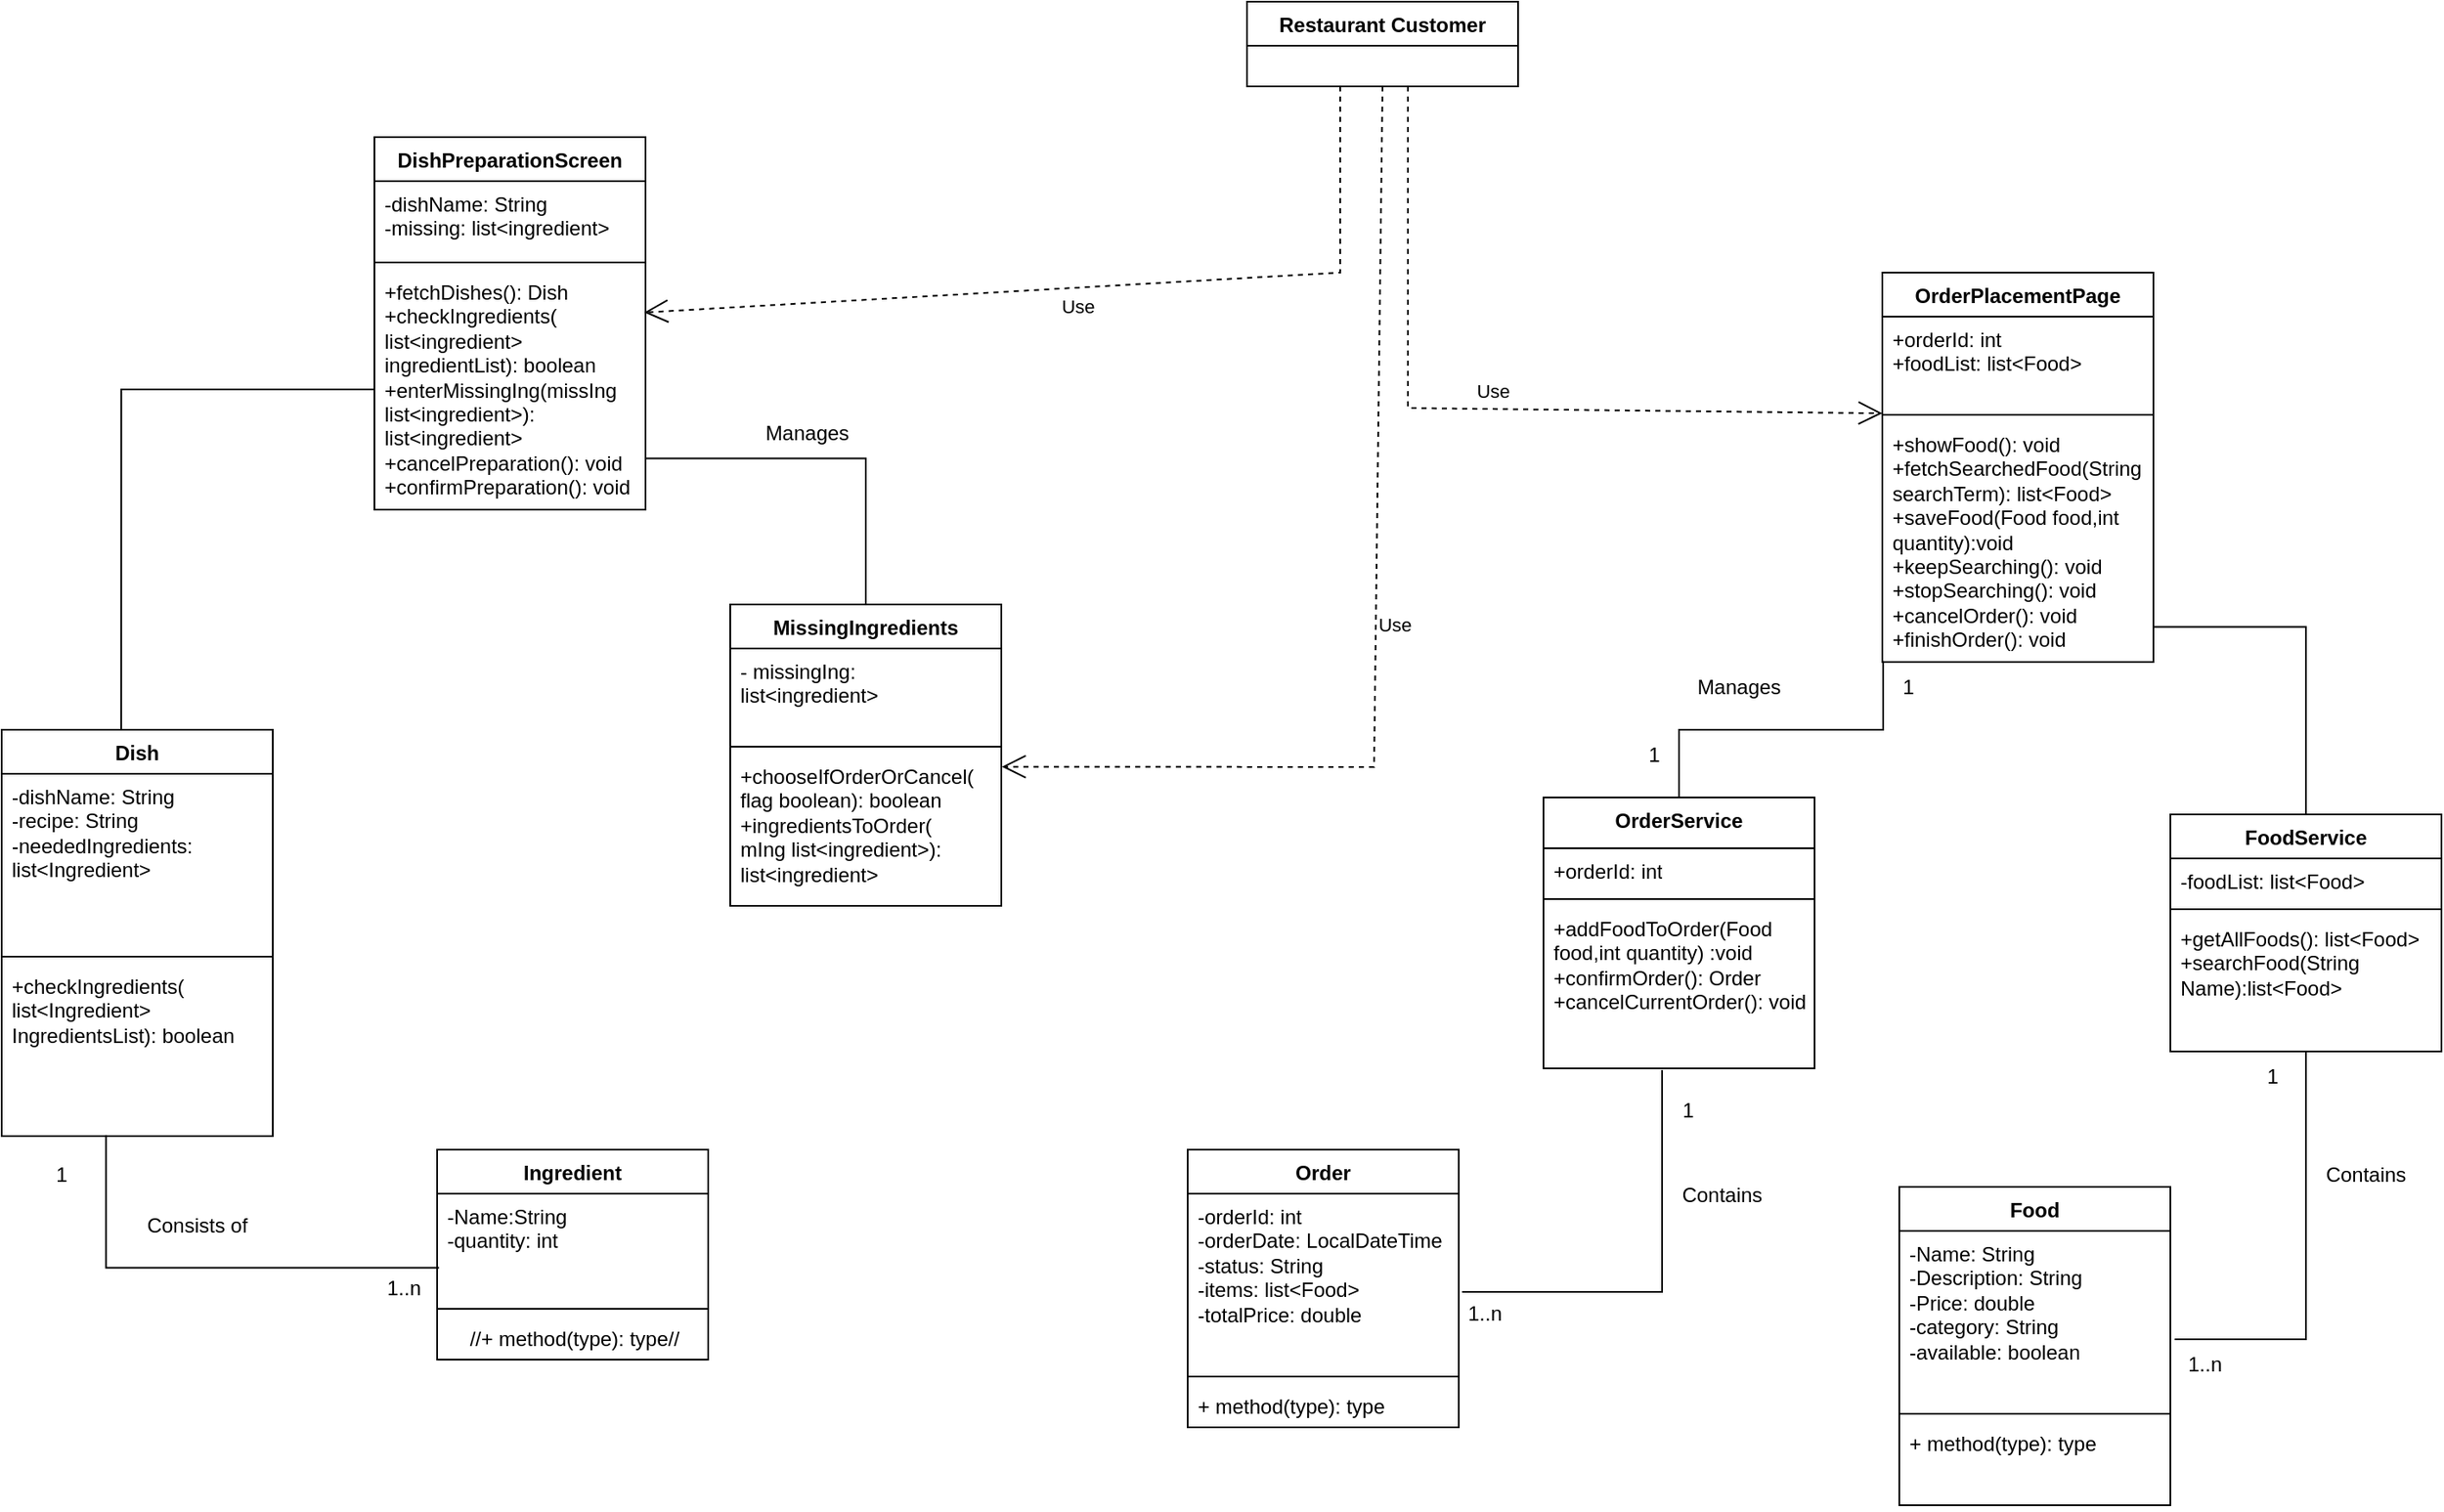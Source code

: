 <mxfile version="26.2.15">
  <diagram name="Σελίδα-1" id="VbvC_hYN4VeRJr1SmG8f">
    <mxGraphModel dx="3156" dy="2394" grid="1" gridSize="10" guides="1" tooltips="1" connect="1" arrows="1" fold="1" page="1" pageScale="1" pageWidth="827" pageHeight="1169" math="0" shadow="0">
      <root>
        <mxCell id="0" />
        <mxCell id="1" parent="0" />
        <mxCell id="A1f5qZkB9SCuruUHtYql-1" value="OrderPlacementPage" style="swimlane;fontStyle=1;align=center;verticalAlign=top;childLayout=stackLayout;horizontal=1;startSize=26;horizontalStack=0;resizeParent=1;resizeParentMax=0;resizeLast=0;collapsible=1;marginBottom=0;whiteSpace=wrap;html=1;" parent="1" vertex="1">
          <mxGeometry x="360" y="-160" width="160" height="230" as="geometry" />
        </mxCell>
        <mxCell id="A1f5qZkB9SCuruUHtYql-2" value="+orderId: int&lt;div&gt;+foodList: list&amp;lt;Food&amp;gt;&lt;/div&gt;" style="text;strokeColor=none;fillColor=none;align=left;verticalAlign=top;spacingLeft=4;spacingRight=4;overflow=hidden;rotatable=0;points=[[0,0.5],[1,0.5]];portConstraint=eastwest;whiteSpace=wrap;html=1;" parent="A1f5qZkB9SCuruUHtYql-1" vertex="1">
          <mxGeometry y="26" width="160" height="54" as="geometry" />
        </mxCell>
        <mxCell id="A1f5qZkB9SCuruUHtYql-3" value="" style="line;strokeWidth=1;fillColor=none;align=left;verticalAlign=middle;spacingTop=-1;spacingLeft=3;spacingRight=3;rotatable=0;labelPosition=right;points=[];portConstraint=eastwest;strokeColor=inherit;" parent="A1f5qZkB9SCuruUHtYql-1" vertex="1">
          <mxGeometry y="80" width="160" height="8" as="geometry" />
        </mxCell>
        <mxCell id="A1f5qZkB9SCuruUHtYql-4" value="+showFood(): void&lt;div&gt;+fetchSearchedFood(String searchTerm): list&amp;lt;Food&amp;gt;&lt;/div&gt;&lt;div&gt;+saveFood(Food food,int quantity):void&lt;/div&gt;&lt;div&gt;+keepSearching(): void&lt;/div&gt;&lt;div&gt;+stopSearching(): void&lt;/div&gt;&lt;div&gt;+cancelOrder(): void&lt;/div&gt;&lt;div&gt;+finishOrder(): void&lt;/div&gt;" style="text;strokeColor=none;fillColor=none;align=left;verticalAlign=top;spacingLeft=4;spacingRight=4;overflow=hidden;rotatable=0;points=[[0,0.5],[1,0.5]];portConstraint=eastwest;whiteSpace=wrap;html=1;" parent="A1f5qZkB9SCuruUHtYql-1" vertex="1">
          <mxGeometry y="88" width="160" height="142" as="geometry" />
        </mxCell>
        <mxCell id="A1f5qZkB9SCuruUHtYql-5" value="FoodService" style="swimlane;fontStyle=1;align=center;verticalAlign=top;childLayout=stackLayout;horizontal=1;startSize=26;horizontalStack=0;resizeParent=1;resizeParentMax=0;resizeLast=0;collapsible=1;marginBottom=0;whiteSpace=wrap;html=1;" parent="1" vertex="1">
          <mxGeometry x="530" y="160" width="160" height="140" as="geometry" />
        </mxCell>
        <mxCell id="A1f5qZkB9SCuruUHtYql-6" value="-foodList: list&amp;lt;Food&amp;gt;" style="text;strokeColor=none;fillColor=none;align=left;verticalAlign=top;spacingLeft=4;spacingRight=4;overflow=hidden;rotatable=0;points=[[0,0.5],[1,0.5]];portConstraint=eastwest;whiteSpace=wrap;html=1;" parent="A1f5qZkB9SCuruUHtYql-5" vertex="1">
          <mxGeometry y="26" width="160" height="26" as="geometry" />
        </mxCell>
        <mxCell id="A1f5qZkB9SCuruUHtYql-7" value="" style="line;strokeWidth=1;fillColor=none;align=left;verticalAlign=middle;spacingTop=-1;spacingLeft=3;spacingRight=3;rotatable=0;labelPosition=right;points=[];portConstraint=eastwest;strokeColor=inherit;" parent="A1f5qZkB9SCuruUHtYql-5" vertex="1">
          <mxGeometry y="52" width="160" height="8" as="geometry" />
        </mxCell>
        <mxCell id="A1f5qZkB9SCuruUHtYql-8" value="+getAllFoods(): list&amp;lt;Food&amp;gt;&lt;div&gt;+searchFood(String Name):list&amp;lt;Food&amp;gt;&lt;/div&gt;" style="text;strokeColor=none;fillColor=none;align=left;verticalAlign=top;spacingLeft=4;spacingRight=4;overflow=hidden;rotatable=0;points=[[0,0.5],[1,0.5]];portConstraint=eastwest;whiteSpace=wrap;html=1;" parent="A1f5qZkB9SCuruUHtYql-5" vertex="1">
          <mxGeometry y="60" width="160" height="80" as="geometry" />
        </mxCell>
        <mxCell id="A1f5qZkB9SCuruUHtYql-13" value="Order" style="swimlane;fontStyle=1;align=center;verticalAlign=top;childLayout=stackLayout;horizontal=1;startSize=26;horizontalStack=0;resizeParent=1;resizeParentMax=0;resizeLast=0;collapsible=1;marginBottom=0;whiteSpace=wrap;html=1;" parent="1" vertex="1">
          <mxGeometry x="-50" y="358" width="160" height="164" as="geometry" />
        </mxCell>
        <mxCell id="A1f5qZkB9SCuruUHtYql-14" value="-orderId: int&lt;div&gt;-orderDate: LocalDateTime&lt;/div&gt;&lt;div&gt;-status: String&lt;/div&gt;&lt;div&gt;-items: list&amp;lt;Food&amp;gt;&lt;/div&gt;&lt;div&gt;-totalPrice: double&lt;/div&gt;" style="text;strokeColor=none;fillColor=none;align=left;verticalAlign=top;spacingLeft=4;spacingRight=4;overflow=hidden;rotatable=0;points=[[0,0.5],[1,0.5]];portConstraint=eastwest;whiteSpace=wrap;html=1;" parent="A1f5qZkB9SCuruUHtYql-13" vertex="1">
          <mxGeometry y="26" width="160" height="104" as="geometry" />
        </mxCell>
        <mxCell id="A1f5qZkB9SCuruUHtYql-15" value="" style="line;strokeWidth=1;fillColor=none;align=left;verticalAlign=middle;spacingTop=-1;spacingLeft=3;spacingRight=3;rotatable=0;labelPosition=right;points=[];portConstraint=eastwest;strokeColor=inherit;" parent="A1f5qZkB9SCuruUHtYql-13" vertex="1">
          <mxGeometry y="130" width="160" height="8" as="geometry" />
        </mxCell>
        <mxCell id="A1f5qZkB9SCuruUHtYql-16" value="+ method(type): type" style="text;strokeColor=none;fillColor=none;align=left;verticalAlign=top;spacingLeft=4;spacingRight=4;overflow=hidden;rotatable=0;points=[[0,0.5],[1,0.5]];portConstraint=eastwest;whiteSpace=wrap;html=1;" parent="A1f5qZkB9SCuruUHtYql-13" vertex="1">
          <mxGeometry y="138" width="160" height="26" as="geometry" />
        </mxCell>
        <mxCell id="A1f5qZkB9SCuruUHtYql-21" value="Food" style="swimlane;fontStyle=1;align=center;verticalAlign=top;childLayout=stackLayout;horizontal=1;startSize=26;horizontalStack=0;resizeParent=1;resizeParentMax=0;resizeLast=0;collapsible=1;marginBottom=0;whiteSpace=wrap;html=1;" parent="1" vertex="1">
          <mxGeometry x="370" y="380" width="160" height="188" as="geometry" />
        </mxCell>
        <mxCell id="A1f5qZkB9SCuruUHtYql-22" value="-Name: String&lt;div&gt;-Description: String&lt;/div&gt;&lt;div&gt;-Price: double&lt;/div&gt;&lt;div&gt;-category: String&lt;/div&gt;&lt;div&gt;-available: boolean&lt;/div&gt;" style="text;strokeColor=none;fillColor=none;align=left;verticalAlign=top;spacingLeft=4;spacingRight=4;overflow=hidden;rotatable=0;points=[[0,0.5],[1,0.5]];portConstraint=eastwest;whiteSpace=wrap;html=1;" parent="A1f5qZkB9SCuruUHtYql-21" vertex="1">
          <mxGeometry y="26" width="160" height="104" as="geometry" />
        </mxCell>
        <mxCell id="A1f5qZkB9SCuruUHtYql-23" value="" style="line;strokeWidth=1;fillColor=none;align=left;verticalAlign=middle;spacingTop=-1;spacingLeft=3;spacingRight=3;rotatable=0;labelPosition=right;points=[];portConstraint=eastwest;strokeColor=inherit;" parent="A1f5qZkB9SCuruUHtYql-21" vertex="1">
          <mxGeometry y="130" width="160" height="8" as="geometry" />
        </mxCell>
        <mxCell id="A1f5qZkB9SCuruUHtYql-24" value="+ method(type): type" style="text;strokeColor=none;fillColor=none;align=left;verticalAlign=top;spacingLeft=4;spacingRight=4;overflow=hidden;rotatable=0;points=[[0,0.5],[1,0.5]];portConstraint=eastwest;whiteSpace=wrap;html=1;" parent="A1f5qZkB9SCuruUHtYql-21" vertex="1">
          <mxGeometry y="138" width="160" height="50" as="geometry" />
        </mxCell>
        <mxCell id="A1f5qZkB9SCuruUHtYql-25" value="OrderService" style="swimlane;fontStyle=1;align=center;verticalAlign=top;childLayout=stackLayout;horizontal=1;startSize=30;horizontalStack=0;resizeParent=1;resizeParentMax=0;resizeLast=0;collapsible=1;marginBottom=0;whiteSpace=wrap;html=1;" parent="1" vertex="1">
          <mxGeometry x="160" y="150" width="160" height="160" as="geometry" />
        </mxCell>
        <mxCell id="A1f5qZkB9SCuruUHtYql-26" value="+orderId: int" style="text;strokeColor=none;fillColor=none;align=left;verticalAlign=top;spacingLeft=4;spacingRight=4;overflow=hidden;rotatable=0;points=[[0,0.5],[1,0.5]];portConstraint=eastwest;whiteSpace=wrap;html=1;" parent="A1f5qZkB9SCuruUHtYql-25" vertex="1">
          <mxGeometry y="30" width="160" height="26" as="geometry" />
        </mxCell>
        <mxCell id="A1f5qZkB9SCuruUHtYql-27" value="" style="line;strokeWidth=1;fillColor=none;align=left;verticalAlign=middle;spacingTop=-1;spacingLeft=3;spacingRight=3;rotatable=0;labelPosition=right;points=[];portConstraint=eastwest;strokeColor=inherit;" parent="A1f5qZkB9SCuruUHtYql-25" vertex="1">
          <mxGeometry y="56" width="160" height="8" as="geometry" />
        </mxCell>
        <mxCell id="A1f5qZkB9SCuruUHtYql-28" value="+addFoodToOrder(Food food,int quantity) :void&lt;div&gt;+confirmOrder(): Order&lt;/div&gt;&lt;div&gt;+cancelCurrentOrder(): void&lt;/div&gt;" style="text;strokeColor=none;fillColor=none;align=left;verticalAlign=top;spacingLeft=4;spacingRight=4;overflow=hidden;rotatable=0;points=[[0,0.5],[1,0.5]];portConstraint=eastwest;whiteSpace=wrap;html=1;" parent="A1f5qZkB9SCuruUHtYql-25" vertex="1">
          <mxGeometry y="64" width="160" height="96" as="geometry" />
        </mxCell>
        <mxCell id="A1f5qZkB9SCuruUHtYql-36" value="Restaurant Customer" style="swimlane;fontStyle=1;align=center;verticalAlign=top;childLayout=stackLayout;horizontal=1;startSize=26;horizontalStack=0;resizeParent=1;resizeParentMax=0;resizeLast=0;collapsible=1;marginBottom=0;whiteSpace=wrap;html=1;" parent="1" vertex="1">
          <mxGeometry x="-15" y="-320" width="160" height="50" as="geometry" />
        </mxCell>
        <mxCell id="A1f5qZkB9SCuruUHtYql-47" value="" style="endArrow=none;html=1;edgeStyle=orthogonalEdgeStyle;rounded=0;exitX=1.003;exitY=0.854;exitDx=0;exitDy=0;exitPerimeter=0;entryX=0.5;entryY=0;entryDx=0;entryDy=0;" parent="1" source="A1f5qZkB9SCuruUHtYql-4" target="A1f5qZkB9SCuruUHtYql-5" edge="1">
          <mxGeometry relative="1" as="geometry">
            <mxPoint x="550" y="100" as="sourcePoint" />
            <mxPoint x="710" y="100" as="targetPoint" />
          </mxGeometry>
        </mxCell>
        <mxCell id="A1f5qZkB9SCuruUHtYql-50" value="" style="endArrow=none;html=1;edgeStyle=orthogonalEdgeStyle;rounded=0;exitX=0.003;exitY=0.996;exitDx=0;exitDy=0;exitPerimeter=0;entryX=0.5;entryY=0;entryDx=0;entryDy=0;" parent="1" source="A1f5qZkB9SCuruUHtYql-4" target="A1f5qZkB9SCuruUHtYql-25" edge="1">
          <mxGeometry relative="1" as="geometry">
            <mxPoint x="380" y="130" as="sourcePoint" />
            <mxPoint x="540" y="130" as="targetPoint" />
          </mxGeometry>
        </mxCell>
        <mxCell id="A1f5qZkB9SCuruUHtYql-53" value="Dish" style="swimlane;fontStyle=1;align=center;verticalAlign=top;childLayout=stackLayout;horizontal=1;startSize=26;horizontalStack=0;resizeParent=1;resizeParentMax=0;resizeLast=0;collapsible=1;marginBottom=0;whiteSpace=wrap;html=1;" parent="1" vertex="1">
          <mxGeometry x="-750" y="110" width="160" height="240" as="geometry" />
        </mxCell>
        <mxCell id="A1f5qZkB9SCuruUHtYql-54" value="-dishName: String&lt;div&gt;-recipe: String&lt;/div&gt;&lt;div&gt;-neededIngredients: list&amp;lt;Ingredient&amp;gt;&lt;/div&gt;" style="text;strokeColor=none;fillColor=none;align=left;verticalAlign=top;spacingLeft=4;spacingRight=4;overflow=hidden;rotatable=0;points=[[0,0.5],[1,0.5]];portConstraint=eastwest;whiteSpace=wrap;html=1;" parent="A1f5qZkB9SCuruUHtYql-53" vertex="1">
          <mxGeometry y="26" width="160" height="104" as="geometry" />
        </mxCell>
        <mxCell id="A1f5qZkB9SCuruUHtYql-55" value="" style="line;strokeWidth=1;fillColor=none;align=left;verticalAlign=middle;spacingTop=-1;spacingLeft=3;spacingRight=3;rotatable=0;labelPosition=right;points=[];portConstraint=eastwest;strokeColor=inherit;" parent="A1f5qZkB9SCuruUHtYql-53" vertex="1">
          <mxGeometry y="130" width="160" height="8" as="geometry" />
        </mxCell>
        <mxCell id="A1f5qZkB9SCuruUHtYql-56" value="+checkIngredients( list&amp;lt;Ingredient&amp;gt; IngredientsList): boolean" style="text;strokeColor=none;fillColor=none;align=left;verticalAlign=top;spacingLeft=4;spacingRight=4;overflow=hidden;rotatable=0;points=[[0,0.5],[1,0.5]];portConstraint=eastwest;whiteSpace=wrap;html=1;" parent="A1f5qZkB9SCuruUHtYql-53" vertex="1">
          <mxGeometry y="138" width="160" height="102" as="geometry" />
        </mxCell>
        <mxCell id="A1f5qZkB9SCuruUHtYql-61" value="DishPreparationScreen" style="swimlane;fontStyle=1;align=center;verticalAlign=top;childLayout=stackLayout;horizontal=1;startSize=26;horizontalStack=0;resizeParent=1;resizeParentMax=0;resizeLast=0;collapsible=1;marginBottom=0;whiteSpace=wrap;html=1;" parent="1" vertex="1">
          <mxGeometry x="-530" y="-240" width="160" height="220" as="geometry" />
        </mxCell>
        <mxCell id="A1f5qZkB9SCuruUHtYql-62" value="-dishName: String&lt;div&gt;-missing:&amp;nbsp;&lt;span style=&quot;background-color: transparent; color: light-dark(rgb(0, 0, 0), rgb(255, 255, 255));&quot;&gt;list&amp;lt;ingredient&amp;gt;&lt;/span&gt;&lt;/div&gt;" style="text;strokeColor=none;fillColor=none;align=left;verticalAlign=top;spacingLeft=4;spacingRight=4;overflow=hidden;rotatable=0;points=[[0,0.5],[1,0.5]];portConstraint=eastwest;whiteSpace=wrap;html=1;" parent="A1f5qZkB9SCuruUHtYql-61" vertex="1">
          <mxGeometry y="26" width="160" height="44" as="geometry" />
        </mxCell>
        <mxCell id="A1f5qZkB9SCuruUHtYql-63" value="" style="line;strokeWidth=1;fillColor=none;align=left;verticalAlign=middle;spacingTop=-1;spacingLeft=3;spacingRight=3;rotatable=0;labelPosition=right;points=[];portConstraint=eastwest;strokeColor=inherit;" parent="A1f5qZkB9SCuruUHtYql-61" vertex="1">
          <mxGeometry y="70" width="160" height="8" as="geometry" />
        </mxCell>
        <mxCell id="A1f5qZkB9SCuruUHtYql-64" value="+fetchDishes(): Dish&lt;div&gt;+checkIngredients( list&amp;lt;ingredient&amp;gt; ingredientList): boolean&lt;/div&gt;&lt;div&gt;+enterMissingIng(missIng list&amp;lt;ingredient&amp;gt;):&amp;nbsp;&lt;/div&gt;&lt;div&gt;&lt;span style=&quot;background-color: transparent; color: light-dark(rgb(0, 0, 0), rgb(255, 255, 255));&quot;&gt;list&amp;lt;ingredient&amp;gt;&lt;/span&gt;&lt;/div&gt;&lt;div&gt;+cancelPreparation(): void&lt;/div&gt;&lt;div&gt;+confirmPreparation(): void&lt;/div&gt;" style="text;strokeColor=none;fillColor=none;align=left;verticalAlign=top;spacingLeft=4;spacingRight=4;overflow=hidden;rotatable=0;points=[[0,0.5],[1,0.5]];portConstraint=eastwest;whiteSpace=wrap;html=1;" parent="A1f5qZkB9SCuruUHtYql-61" vertex="1">
          <mxGeometry y="78" width="160" height="142" as="geometry" />
        </mxCell>
        <mxCell id="A1f5qZkB9SCuruUHtYql-65" value="Ingredient" style="swimlane;fontStyle=1;align=center;verticalAlign=top;childLayout=stackLayout;horizontal=1;startSize=26;horizontalStack=0;resizeParent=1;resizeParentMax=0;resizeLast=0;collapsible=1;marginBottom=0;whiteSpace=wrap;html=1;" parent="1" vertex="1">
          <mxGeometry x="-493" y="358" width="160" height="124" as="geometry" />
        </mxCell>
        <mxCell id="A1f5qZkB9SCuruUHtYql-66" value="-Name:String&lt;div&gt;-quantity: int&lt;/div&gt;" style="text;strokeColor=none;fillColor=none;align=left;verticalAlign=top;spacingLeft=4;spacingRight=4;overflow=hidden;rotatable=0;points=[[0,0.5],[1,0.5]];portConstraint=eastwest;whiteSpace=wrap;html=1;" parent="A1f5qZkB9SCuruUHtYql-65" vertex="1">
          <mxGeometry y="26" width="160" height="64" as="geometry" />
        </mxCell>
        <mxCell id="A1f5qZkB9SCuruUHtYql-67" value="" style="line;strokeWidth=1;fillColor=none;align=left;verticalAlign=middle;spacingTop=-1;spacingLeft=3;spacingRight=3;rotatable=0;labelPosition=right;points=[];portConstraint=eastwest;strokeColor=inherit;" parent="A1f5qZkB9SCuruUHtYql-65" vertex="1">
          <mxGeometry y="90" width="160" height="8" as="geometry" />
        </mxCell>
        <mxCell id="A1f5qZkB9SCuruUHtYql-68" value="&amp;nbsp;&amp;nbsp;&amp;nbsp; //+ method(type): type//" style="text;strokeColor=none;fillColor=none;align=left;verticalAlign=top;spacingLeft=4;spacingRight=4;overflow=hidden;rotatable=0;points=[[0,0.5],[1,0.5]];portConstraint=eastwest;whiteSpace=wrap;html=1;" parent="A1f5qZkB9SCuruUHtYql-65" vertex="1">
          <mxGeometry y="98" width="160" height="26" as="geometry" />
        </mxCell>
        <mxCell id="A1f5qZkB9SCuruUHtYql-74" value="" style="endArrow=none;html=1;edgeStyle=orthogonalEdgeStyle;rounded=0;exitX=0;exitY=0.5;exitDx=0;exitDy=0;entryX=0.441;entryY=0;entryDx=0;entryDy=0;entryPerimeter=0;" parent="1" source="A1f5qZkB9SCuruUHtYql-64" target="A1f5qZkB9SCuruUHtYql-53" edge="1">
          <mxGeometry relative="1" as="geometry">
            <mxPoint x="-493" y="50" as="sourcePoint" />
            <mxPoint x="-333" y="50" as="targetPoint" />
          </mxGeometry>
        </mxCell>
        <mxCell id="hzQFkaZlohZEBe7GLANC-1" value="Use" style="endArrow=open;endSize=12;dashed=1;html=1;rounded=0;" parent="1" target="A1f5qZkB9SCuruUHtYql-3" edge="1">
          <mxGeometry x="0.021" y="11" width="160" relative="1" as="geometry">
            <mxPoint x="80" y="-270" as="sourcePoint" />
            <mxPoint x="190" y="-145.43" as="targetPoint" />
            <Array as="points">
              <mxPoint x="80" y="-80" />
            </Array>
            <mxPoint as="offset" />
          </mxGeometry>
        </mxCell>
        <mxCell id="hzQFkaZlohZEBe7GLANC-2" value="Manages" style="text;html=1;align=center;verticalAlign=middle;resizable=0;points=[];autosize=1;strokeColor=none;fillColor=none;" parent="1" vertex="1">
          <mxGeometry x="240" y="70" width="70" height="30" as="geometry" />
        </mxCell>
        <mxCell id="hzQFkaZlohZEBe7GLANC-3" value="1" style="text;html=1;align=center;verticalAlign=middle;resizable=0;points=[];autosize=1;strokeColor=none;fillColor=none;" parent="1" vertex="1">
          <mxGeometry x="210" y="110" width="30" height="30" as="geometry" />
        </mxCell>
        <mxCell id="hzQFkaZlohZEBe7GLANC-4" value="1" style="text;html=1;align=center;verticalAlign=middle;resizable=0;points=[];autosize=1;strokeColor=none;fillColor=none;" parent="1" vertex="1">
          <mxGeometry x="360" y="70" width="30" height="30" as="geometry" />
        </mxCell>
        <mxCell id="hzQFkaZlohZEBe7GLANC-5" value="" style="endArrow=none;html=1;edgeStyle=orthogonalEdgeStyle;rounded=0;entryX=1.012;entryY=0.558;entryDx=0;entryDy=0;entryPerimeter=0;" parent="1" target="A1f5qZkB9SCuruUHtYql-14" edge="1">
          <mxGeometry relative="1" as="geometry">
            <mxPoint x="230" y="311" as="sourcePoint" />
            <mxPoint x="190" y="451" as="targetPoint" />
            <Array as="points">
              <mxPoint x="230" y="311" />
              <mxPoint x="230" y="442" />
            </Array>
          </mxGeometry>
        </mxCell>
        <mxCell id="hzQFkaZlohZEBe7GLANC-6" value="Contains" style="text;html=1;align=center;verticalAlign=middle;resizable=0;points=[];autosize=1;strokeColor=none;fillColor=none;" parent="1" vertex="1">
          <mxGeometry x="230" y="370" width="70" height="30" as="geometry" />
        </mxCell>
        <mxCell id="hzQFkaZlohZEBe7GLANC-7" value="1" style="text;html=1;align=center;verticalAlign=middle;resizable=0;points=[];autosize=1;strokeColor=none;fillColor=none;" parent="1" vertex="1">
          <mxGeometry x="230" y="320" width="30" height="30" as="geometry" />
        </mxCell>
        <mxCell id="hzQFkaZlohZEBe7GLANC-8" value="1..n" style="text;html=1;align=center;verticalAlign=middle;resizable=0;points=[];autosize=1;strokeColor=none;fillColor=none;" parent="1" vertex="1">
          <mxGeometry x="105" y="440" width="40" height="30" as="geometry" />
        </mxCell>
        <mxCell id="hzQFkaZlohZEBe7GLANC-9" value="" style="endArrow=none;html=1;edgeStyle=orthogonalEdgeStyle;rounded=0;entryX=1.016;entryY=0.615;entryDx=0;entryDy=0;entryPerimeter=0;" parent="1" target="A1f5qZkB9SCuruUHtYql-22" edge="1">
          <mxGeometry relative="1" as="geometry">
            <mxPoint x="610" y="300" as="sourcePoint" />
            <mxPoint x="537" y="471.5" as="targetPoint" />
            <Array as="points">
              <mxPoint x="610" y="300" />
              <mxPoint x="610" y="470" />
            </Array>
          </mxGeometry>
        </mxCell>
        <mxCell id="hzQFkaZlohZEBe7GLANC-10" value="Contains" style="text;html=1;align=center;verticalAlign=middle;resizable=0;points=[];autosize=1;strokeColor=none;fillColor=none;" parent="1" vertex="1">
          <mxGeometry x="610" y="358" width="70" height="30" as="geometry" />
        </mxCell>
        <mxCell id="hzQFkaZlohZEBe7GLANC-11" value="1" style="text;html=1;align=center;verticalAlign=middle;resizable=0;points=[];autosize=1;strokeColor=none;fillColor=none;" parent="1" vertex="1">
          <mxGeometry x="575" y="300" width="30" height="30" as="geometry" />
        </mxCell>
        <mxCell id="hzQFkaZlohZEBe7GLANC-12" value="1..n" style="text;html=1;align=center;verticalAlign=middle;resizable=0;points=[];autosize=1;strokeColor=none;fillColor=none;" parent="1" vertex="1">
          <mxGeometry x="530" y="470" width="40" height="30" as="geometry" />
        </mxCell>
        <mxCell id="hzQFkaZlohZEBe7GLANC-13" value="" style="endArrow=none;html=1;edgeStyle=orthogonalEdgeStyle;rounded=0;exitX=0.007;exitY=0.683;exitDx=0;exitDy=0;exitPerimeter=0;entryX=0.385;entryY=0.994;entryDx=0;entryDy=0;entryPerimeter=0;" parent="1" source="A1f5qZkB9SCuruUHtYql-66" target="A1f5qZkB9SCuruUHtYql-56" edge="1">
          <mxGeometry relative="1" as="geometry">
            <mxPoint x="-570" y="419" as="sourcePoint" />
            <mxPoint x="-690" y="500" as="targetPoint" />
          </mxGeometry>
        </mxCell>
        <mxCell id="hzQFkaZlohZEBe7GLANC-14" value="1" style="text;html=1;align=center;verticalAlign=middle;resizable=0;points=[];autosize=1;strokeColor=none;fillColor=none;" parent="1" vertex="1">
          <mxGeometry x="-730" y="358" width="30" height="30" as="geometry" />
        </mxCell>
        <mxCell id="hzQFkaZlohZEBe7GLANC-15" value="1..n" style="text;html=1;align=center;verticalAlign=middle;resizable=0;points=[];autosize=1;strokeColor=none;fillColor=none;" parent="1" vertex="1">
          <mxGeometry x="-533" y="425" width="40" height="30" as="geometry" />
        </mxCell>
        <mxCell id="hzQFkaZlohZEBe7GLANC-16" value="Consists of" style="text;html=1;align=center;verticalAlign=middle;resizable=0;points=[];autosize=1;strokeColor=none;fillColor=none;" parent="1" vertex="1">
          <mxGeometry x="-675" y="388" width="80" height="30" as="geometry" />
        </mxCell>
        <mxCell id="hzQFkaZlohZEBe7GLANC-17" value="Use" style="endArrow=open;endSize=12;dashed=1;html=1;rounded=0;entryX=0.995;entryY=0.18;entryDx=0;entryDy=0;entryPerimeter=0;" parent="1" target="A1f5qZkB9SCuruUHtYql-64" edge="1">
          <mxGeometry x="0.021" y="11" width="160" relative="1" as="geometry">
            <mxPoint x="40" y="-270" as="sourcePoint" />
            <mxPoint x="370" y="-67" as="targetPoint" />
            <Array as="points">
              <mxPoint x="40" y="-160" />
            </Array>
            <mxPoint as="offset" />
          </mxGeometry>
        </mxCell>
        <mxCell id="nXANTeXlz-X_aOB0fmQ--1" value="MissingIngredients" style="swimlane;fontStyle=1;align=center;verticalAlign=top;childLayout=stackLayout;horizontal=1;startSize=26;horizontalStack=0;resizeParent=1;resizeParentMax=0;resizeLast=0;collapsible=1;marginBottom=0;whiteSpace=wrap;html=1;" vertex="1" parent="1">
          <mxGeometry x="-320" y="36" width="160" height="178" as="geometry" />
        </mxCell>
        <mxCell id="nXANTeXlz-X_aOB0fmQ--2" value="- missingIng: list&amp;lt;ingredient&amp;gt;" style="text;strokeColor=none;fillColor=none;align=left;verticalAlign=top;spacingLeft=4;spacingRight=4;overflow=hidden;rotatable=0;points=[[0,0.5],[1,0.5]];portConstraint=eastwest;whiteSpace=wrap;html=1;" vertex="1" parent="nXANTeXlz-X_aOB0fmQ--1">
          <mxGeometry y="26" width="160" height="54" as="geometry" />
        </mxCell>
        <mxCell id="nXANTeXlz-X_aOB0fmQ--3" value="" style="line;strokeWidth=1;fillColor=none;align=left;verticalAlign=middle;spacingTop=-1;spacingLeft=3;spacingRight=3;rotatable=0;labelPosition=right;points=[];portConstraint=eastwest;strokeColor=inherit;" vertex="1" parent="nXANTeXlz-X_aOB0fmQ--1">
          <mxGeometry y="80" width="160" height="8" as="geometry" />
        </mxCell>
        <mxCell id="nXANTeXlz-X_aOB0fmQ--4" value="+chooseIfOrderOrCancel(&lt;div&gt;flag boolean): boolean&lt;div&gt;+ingredientsToOrder( mIng&amp;nbsp;&lt;span style=&quot;background-color: transparent; color: light-dark(rgb(0, 0, 0), rgb(255, 255, 255));&quot;&gt;list&amp;lt;ingredient&amp;gt;):&amp;nbsp;&lt;/span&gt;&lt;/div&gt;&lt;div&gt;&lt;span style=&quot;background-color: transparent; color: light-dark(rgb(0, 0, 0), rgb(255, 255, 255));&quot;&gt;list&amp;lt;ingredient&amp;gt;&lt;/span&gt;&lt;/div&gt;&lt;/div&gt;" style="text;strokeColor=none;fillColor=none;align=left;verticalAlign=top;spacingLeft=4;spacingRight=4;overflow=hidden;rotatable=0;points=[[0,0.5],[1,0.5]];portConstraint=eastwest;whiteSpace=wrap;html=1;" vertex="1" parent="nXANTeXlz-X_aOB0fmQ--1">
          <mxGeometry y="88" width="160" height="90" as="geometry" />
        </mxCell>
        <mxCell id="nXANTeXlz-X_aOB0fmQ--6" value="Use" style="endArrow=open;endSize=12;dashed=1;html=1;rounded=0;exitX=0.5;exitY=1;exitDx=0;exitDy=0;entryX=1.002;entryY=0.087;entryDx=0;entryDy=0;entryPerimeter=0;" edge="1" parent="1" source="A1f5qZkB9SCuruUHtYql-36" target="nXANTeXlz-X_aOB0fmQ--4">
          <mxGeometry x="0.021" y="11" width="160" relative="1" as="geometry">
            <mxPoint x="10" y="-10" as="sourcePoint" />
            <mxPoint x="290" y="183" as="targetPoint" />
            <Array as="points">
              <mxPoint x="60" y="132" />
            </Array>
            <mxPoint as="offset" />
          </mxGeometry>
        </mxCell>
        <mxCell id="nXANTeXlz-X_aOB0fmQ--7" value="" style="endArrow=none;html=1;edgeStyle=orthogonalEdgeStyle;rounded=0;exitX=1.003;exitY=0.787;exitDx=0;exitDy=0;exitPerimeter=0;entryX=0.5;entryY=0;entryDx=0;entryDy=0;" edge="1" parent="1" source="A1f5qZkB9SCuruUHtYql-64" target="nXANTeXlz-X_aOB0fmQ--1">
          <mxGeometry relative="1" as="geometry">
            <mxPoint x="-290" y="-60" as="sourcePoint" />
            <mxPoint x="-410" y="21" as="targetPoint" />
          </mxGeometry>
        </mxCell>
        <mxCell id="nXANTeXlz-X_aOB0fmQ--8" value="Manages" style="text;html=1;align=center;verticalAlign=middle;resizable=0;points=[];autosize=1;strokeColor=none;fillColor=none;" vertex="1" parent="1">
          <mxGeometry x="-310" y="-80" width="70" height="30" as="geometry" />
        </mxCell>
      </root>
    </mxGraphModel>
  </diagram>
</mxfile>

